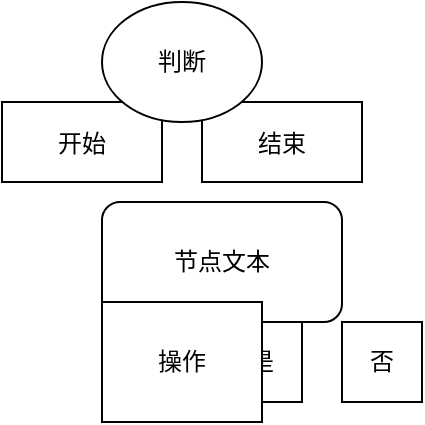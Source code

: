 <?xml version='1.0' encoding='utf-8'?>
<mxfile>
  <diagram>
    <mxGraphModel>
      <root>
        <mxCell id="0" />
<mxCell id="1" parent="0" />
<mxCell id="2" value="节点文本" style="形状样式;rounded=1;whiteSpace=wrap" parent="1" vertex="1">
  <mxGeometry x="100" y="200" width="120" height="60" as="geometry" />
</mxCell>
<mxCell id="3" value="开始" style="start" parent="0" vertex="1">
  <mxGeometry x="50" y="150" width="80" height="40" as="geometry" />
</mxCell>
<mxCell id="4" value="结束" style="end" parent="0" vertex="1">
  <mxGeometry x="150" y="150" width="80" height="40" as="geometry" />
</mxCell>
<mxCell id="5" value="判断" style="shape=ellipse;whiteSpace=wrap" parent="0" vertex="1">
  <mxGeometry x="100" y="100" width="80" height="60" as="geometry" />
</mxCell>
<mxCell id="6" value="是" style="shape=rectangle;whiteSpace=wrap" parent="5" vertex="1">
  <mxGeometry x="60" y="160" width="40" height="40" as="geometry" />
</mxCell>
<mxCell id="7" value="否" style="shape=rectangle;whiteSpace=wrap" parent="5" vertex="1">
  <mxGeometry x="120" y="160" width="40" height="40" as="geometry" />
</mxCell>
<mxCell id="8" value="操作" style="shape=rectangle;whiteSpace=wrap" parent="0" vertex="1">
  <mxGeometry x="100" y="250" width="80" height="60" as="geometry" />
</mxCell>
<mxCell id="9" edge="1" parent="2" source="2" target="3" style="edgeStyle=orthogonalEdgeStyle;rounded=0;orthogonalLoop=1;jettySize=auto;exitX=0.5;exitY=1;exitDx=0;exitDy=0;">
  <mxGeometry relative="1" as="geometry" />
</mxCell>
<mxCell id="10" edge="1" parent="3" source="3" target="5" style="edgeStyle=orthogonalEdgeStyle;rounded=0;orthogonalLoop=1;jettySize=auto;exitX=0.5;exitY=1;exitDx=0;exitDy=0;">
  <mxGeometry relative="1" as="geometry" />
</mxCell>
<mxCell id="11" edge="1" parent="5" source="6" target="8" style="edgeStyle=orthogonalEdgeStyle;rounded=0;orthogonalLoop=1;jettySize=auto;exitX=0.5;exitY=1;exitDx=0;exitDy=0;">
  <mxGeometry relative="1" as="geometry" />
</mxCell>
<mxCell id="12" edge="1" parent="5" source="7" target="4" style="edgeStyle=orthogonalEdgeStyle;rounded=0;orthogonalLoop=1;jettySize=auto;exitX=0.5;exitY=1;exitDx=0;exitDy=0;">
  <mxGeometry relative="1" as="geometry" />
</mxCell>
<mxCell id="13" edge="1" parent="8" source="8" target="4" style="edgeStyle=orthogonalEdgeStyle;rounded=0;orthogonalLoop=1;jettySize=auto;exitX=0.5;exitY=1;exitDx=0;exitDy=0;">
  <mxGeometry relative="1" as="geometry" />
</mxCell></root>
    </mxGraphModel>
  </diagram>
</mxfile>
